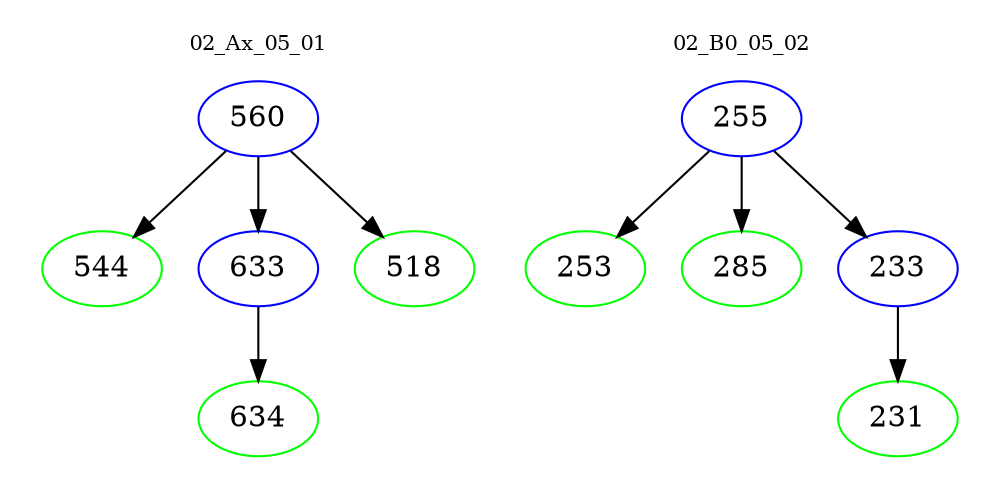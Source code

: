 digraph{
subgraph cluster_0 {
color = white
label = "02_Ax_05_01";
fontsize=10;
T0_560 [label="560", color="blue"]
T0_560 -> T0_544 [color="black"]
T0_544 [label="544", color="green"]
T0_560 -> T0_633 [color="black"]
T0_633 [label="633", color="blue"]
T0_633 -> T0_634 [color="black"]
T0_634 [label="634", color="green"]
T0_560 -> T0_518 [color="black"]
T0_518 [label="518", color="green"]
}
subgraph cluster_1 {
color = white
label = "02_B0_05_02";
fontsize=10;
T1_255 [label="255", color="blue"]
T1_255 -> T1_253 [color="black"]
T1_253 [label="253", color="green"]
T1_255 -> T1_285 [color="black"]
T1_285 [label="285", color="green"]
T1_255 -> T1_233 [color="black"]
T1_233 [label="233", color="blue"]
T1_233 -> T1_231 [color="black"]
T1_231 [label="231", color="green"]
}
}
